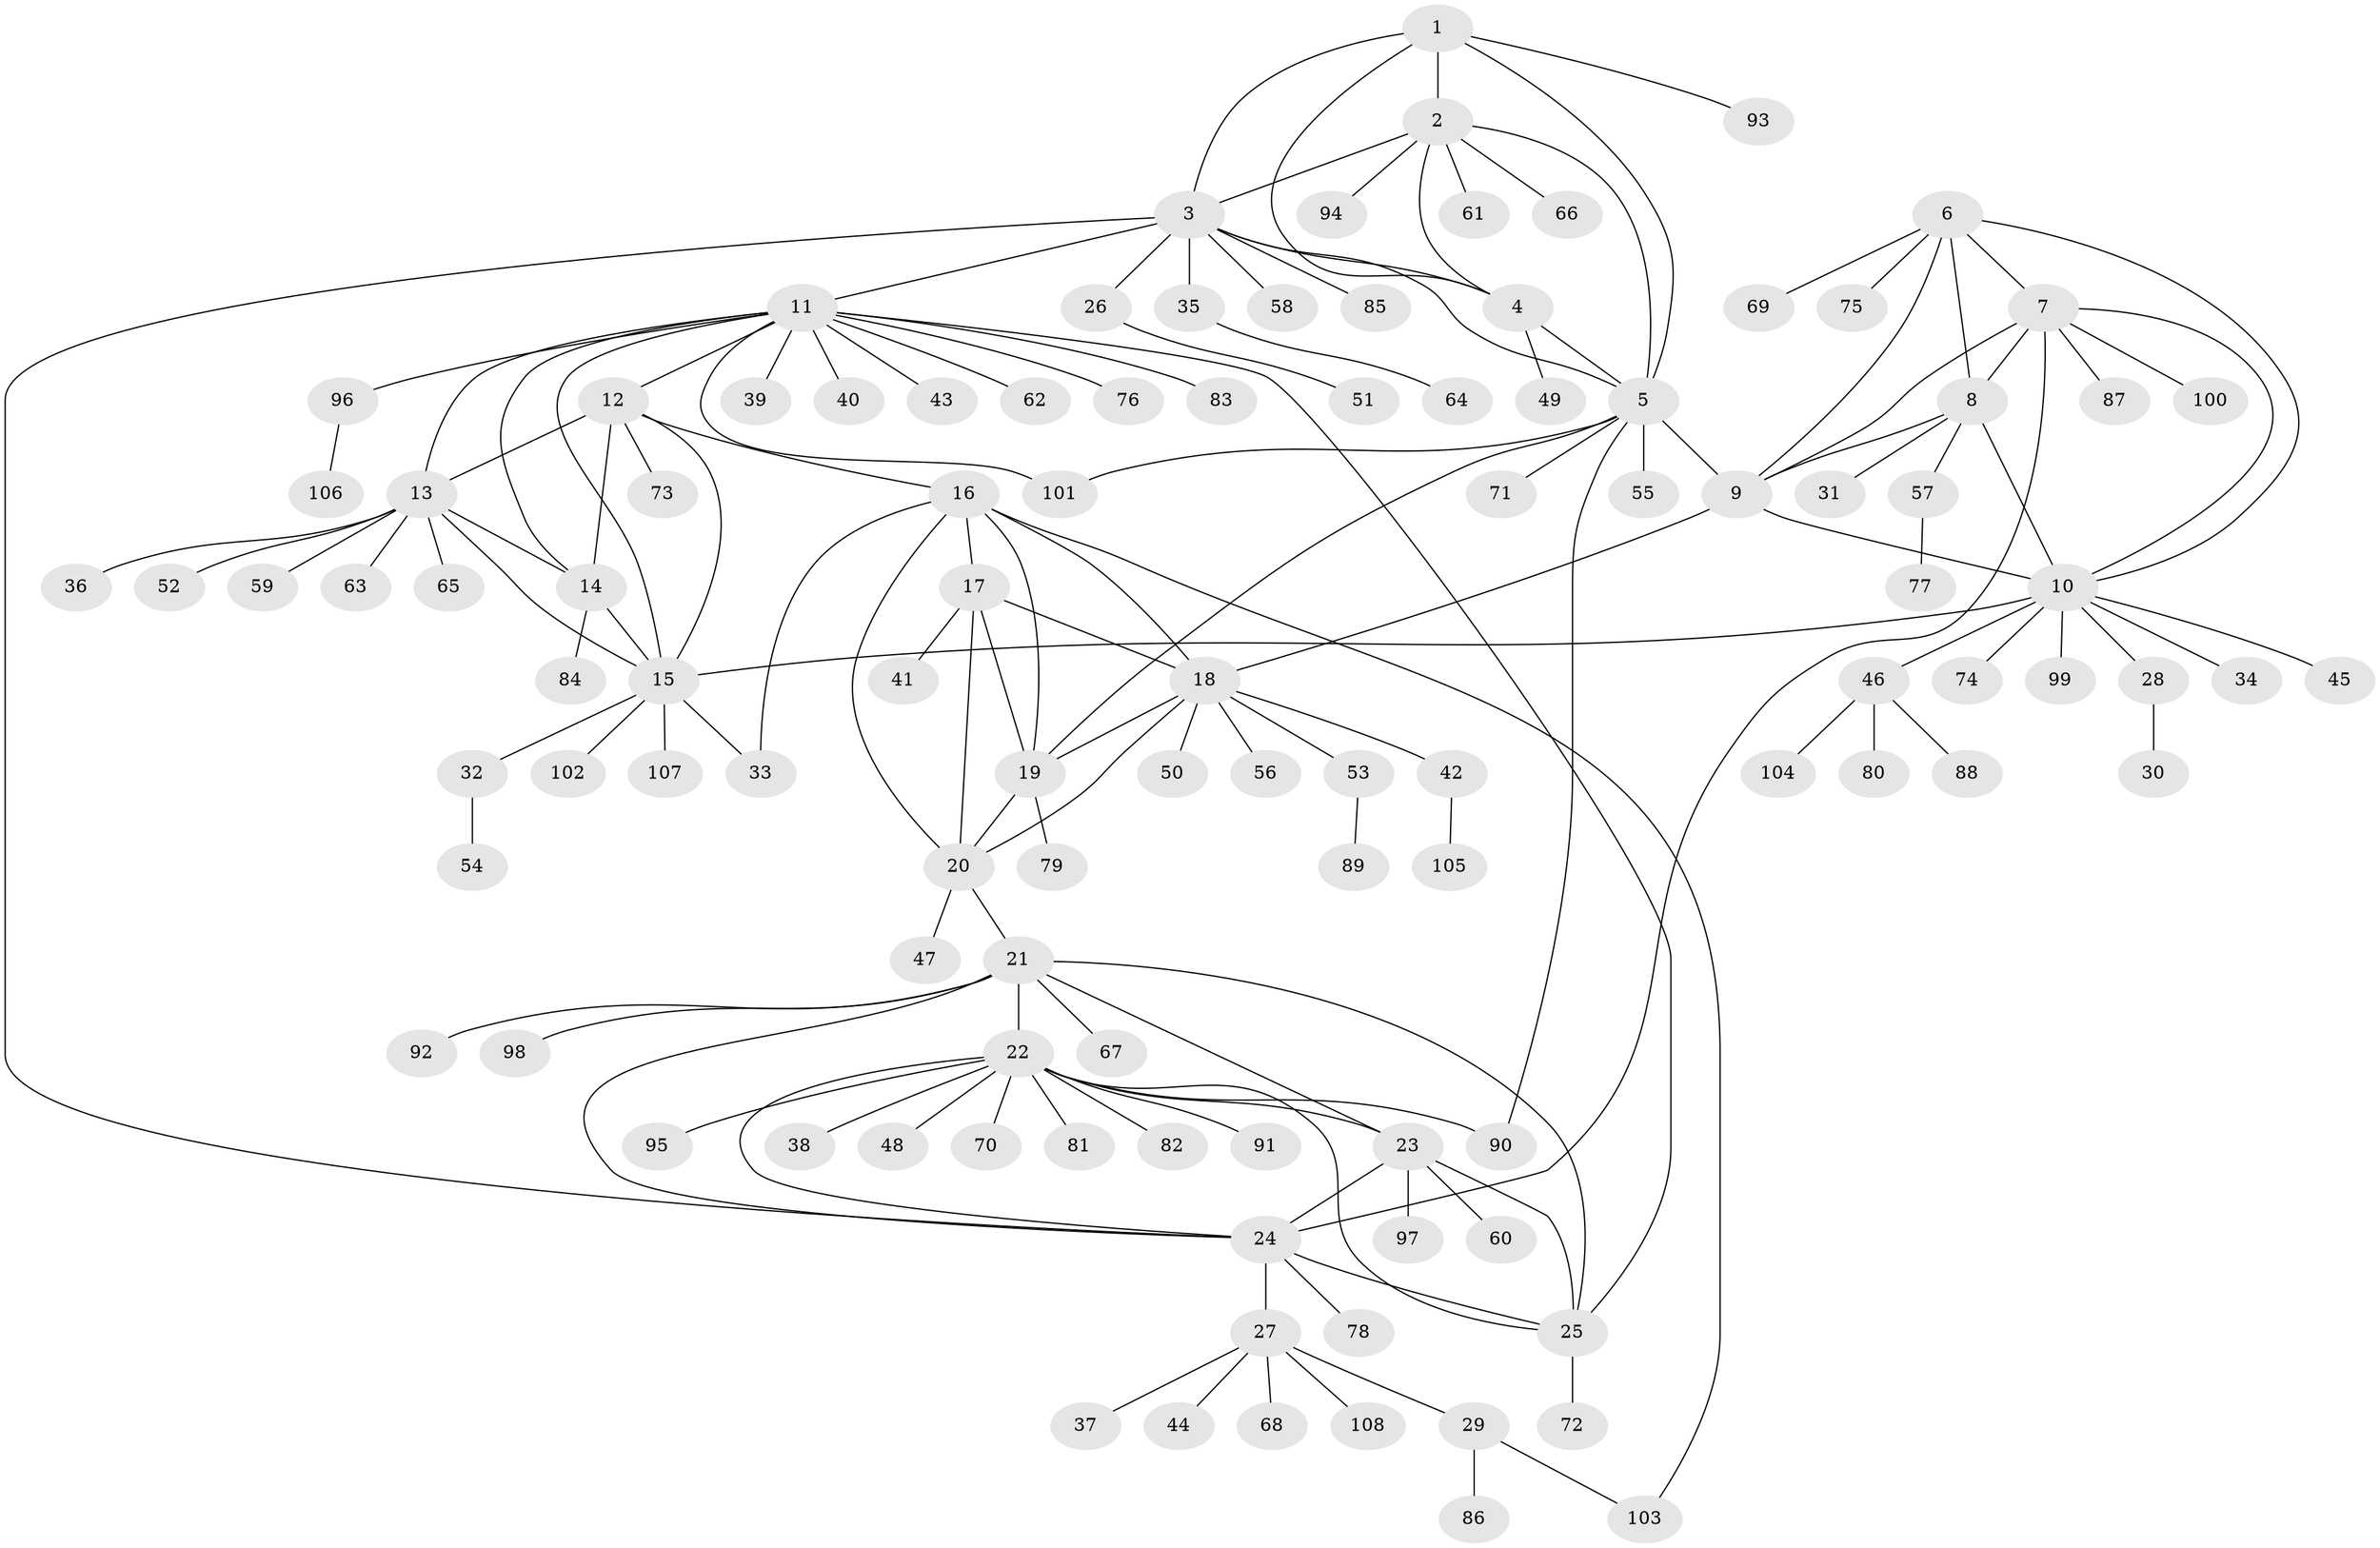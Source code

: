 // Generated by graph-tools (version 1.1) at 2025/26/03/09/25 03:26:44]
// undirected, 108 vertices, 147 edges
graph export_dot {
graph [start="1"]
  node [color=gray90,style=filled];
  1;
  2;
  3;
  4;
  5;
  6;
  7;
  8;
  9;
  10;
  11;
  12;
  13;
  14;
  15;
  16;
  17;
  18;
  19;
  20;
  21;
  22;
  23;
  24;
  25;
  26;
  27;
  28;
  29;
  30;
  31;
  32;
  33;
  34;
  35;
  36;
  37;
  38;
  39;
  40;
  41;
  42;
  43;
  44;
  45;
  46;
  47;
  48;
  49;
  50;
  51;
  52;
  53;
  54;
  55;
  56;
  57;
  58;
  59;
  60;
  61;
  62;
  63;
  64;
  65;
  66;
  67;
  68;
  69;
  70;
  71;
  72;
  73;
  74;
  75;
  76;
  77;
  78;
  79;
  80;
  81;
  82;
  83;
  84;
  85;
  86;
  87;
  88;
  89;
  90;
  91;
  92;
  93;
  94;
  95;
  96;
  97;
  98;
  99;
  100;
  101;
  102;
  103;
  104;
  105;
  106;
  107;
  108;
  1 -- 2;
  1 -- 3;
  1 -- 4;
  1 -- 5;
  1 -- 93;
  2 -- 3;
  2 -- 4;
  2 -- 5;
  2 -- 61;
  2 -- 66;
  2 -- 94;
  3 -- 4;
  3 -- 5;
  3 -- 11;
  3 -- 24;
  3 -- 26;
  3 -- 35;
  3 -- 58;
  3 -- 85;
  4 -- 5;
  4 -- 49;
  5 -- 9;
  5 -- 19;
  5 -- 55;
  5 -- 71;
  5 -- 90;
  5 -- 101;
  6 -- 7;
  6 -- 8;
  6 -- 9;
  6 -- 10;
  6 -- 69;
  6 -- 75;
  7 -- 8;
  7 -- 9;
  7 -- 10;
  7 -- 24;
  7 -- 87;
  7 -- 100;
  8 -- 9;
  8 -- 10;
  8 -- 31;
  8 -- 57;
  9 -- 10;
  9 -- 18;
  10 -- 15;
  10 -- 28;
  10 -- 34;
  10 -- 45;
  10 -- 46;
  10 -- 74;
  10 -- 99;
  11 -- 12;
  11 -- 13;
  11 -- 14;
  11 -- 15;
  11 -- 25;
  11 -- 39;
  11 -- 40;
  11 -- 43;
  11 -- 62;
  11 -- 76;
  11 -- 83;
  11 -- 96;
  11 -- 101;
  12 -- 13;
  12 -- 14;
  12 -- 15;
  12 -- 16;
  12 -- 73;
  13 -- 14;
  13 -- 15;
  13 -- 36;
  13 -- 52;
  13 -- 59;
  13 -- 63;
  13 -- 65;
  14 -- 15;
  14 -- 84;
  15 -- 32;
  15 -- 33;
  15 -- 102;
  15 -- 107;
  16 -- 17;
  16 -- 18;
  16 -- 19;
  16 -- 20;
  16 -- 33;
  16 -- 103;
  17 -- 18;
  17 -- 19;
  17 -- 20;
  17 -- 41;
  18 -- 19;
  18 -- 20;
  18 -- 42;
  18 -- 50;
  18 -- 53;
  18 -- 56;
  19 -- 20;
  19 -- 79;
  20 -- 21;
  20 -- 47;
  21 -- 22;
  21 -- 23;
  21 -- 24;
  21 -- 25;
  21 -- 67;
  21 -- 92;
  21 -- 98;
  22 -- 23;
  22 -- 24;
  22 -- 25;
  22 -- 38;
  22 -- 48;
  22 -- 70;
  22 -- 81;
  22 -- 82;
  22 -- 90;
  22 -- 91;
  22 -- 95;
  23 -- 24;
  23 -- 25;
  23 -- 60;
  23 -- 97;
  24 -- 25;
  24 -- 27;
  24 -- 78;
  25 -- 72;
  26 -- 51;
  27 -- 29;
  27 -- 37;
  27 -- 44;
  27 -- 68;
  27 -- 108;
  28 -- 30;
  29 -- 86;
  29 -- 103;
  32 -- 54;
  35 -- 64;
  42 -- 105;
  46 -- 80;
  46 -- 88;
  46 -- 104;
  53 -- 89;
  57 -- 77;
  96 -- 106;
}
